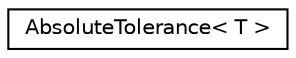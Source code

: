digraph "Graphical Class Hierarchy"
{
 // LATEX_PDF_SIZE
  edge [fontname="Helvetica",fontsize="10",labelfontname="Helvetica",labelfontsize="10"];
  node [fontname="Helvetica",fontsize="10",shape=record];
  rankdir="LR";
  Node0 [label="AbsoluteTolerance\< T \>",height=0.2,width=0.4,color="black", fillcolor="white", style="filled",URL="$classarm__compute_1_1test_1_1validation_1_1_absolute_tolerance.xhtml",tooltip="Class reprensenting an absolute tolerance value."];
}
